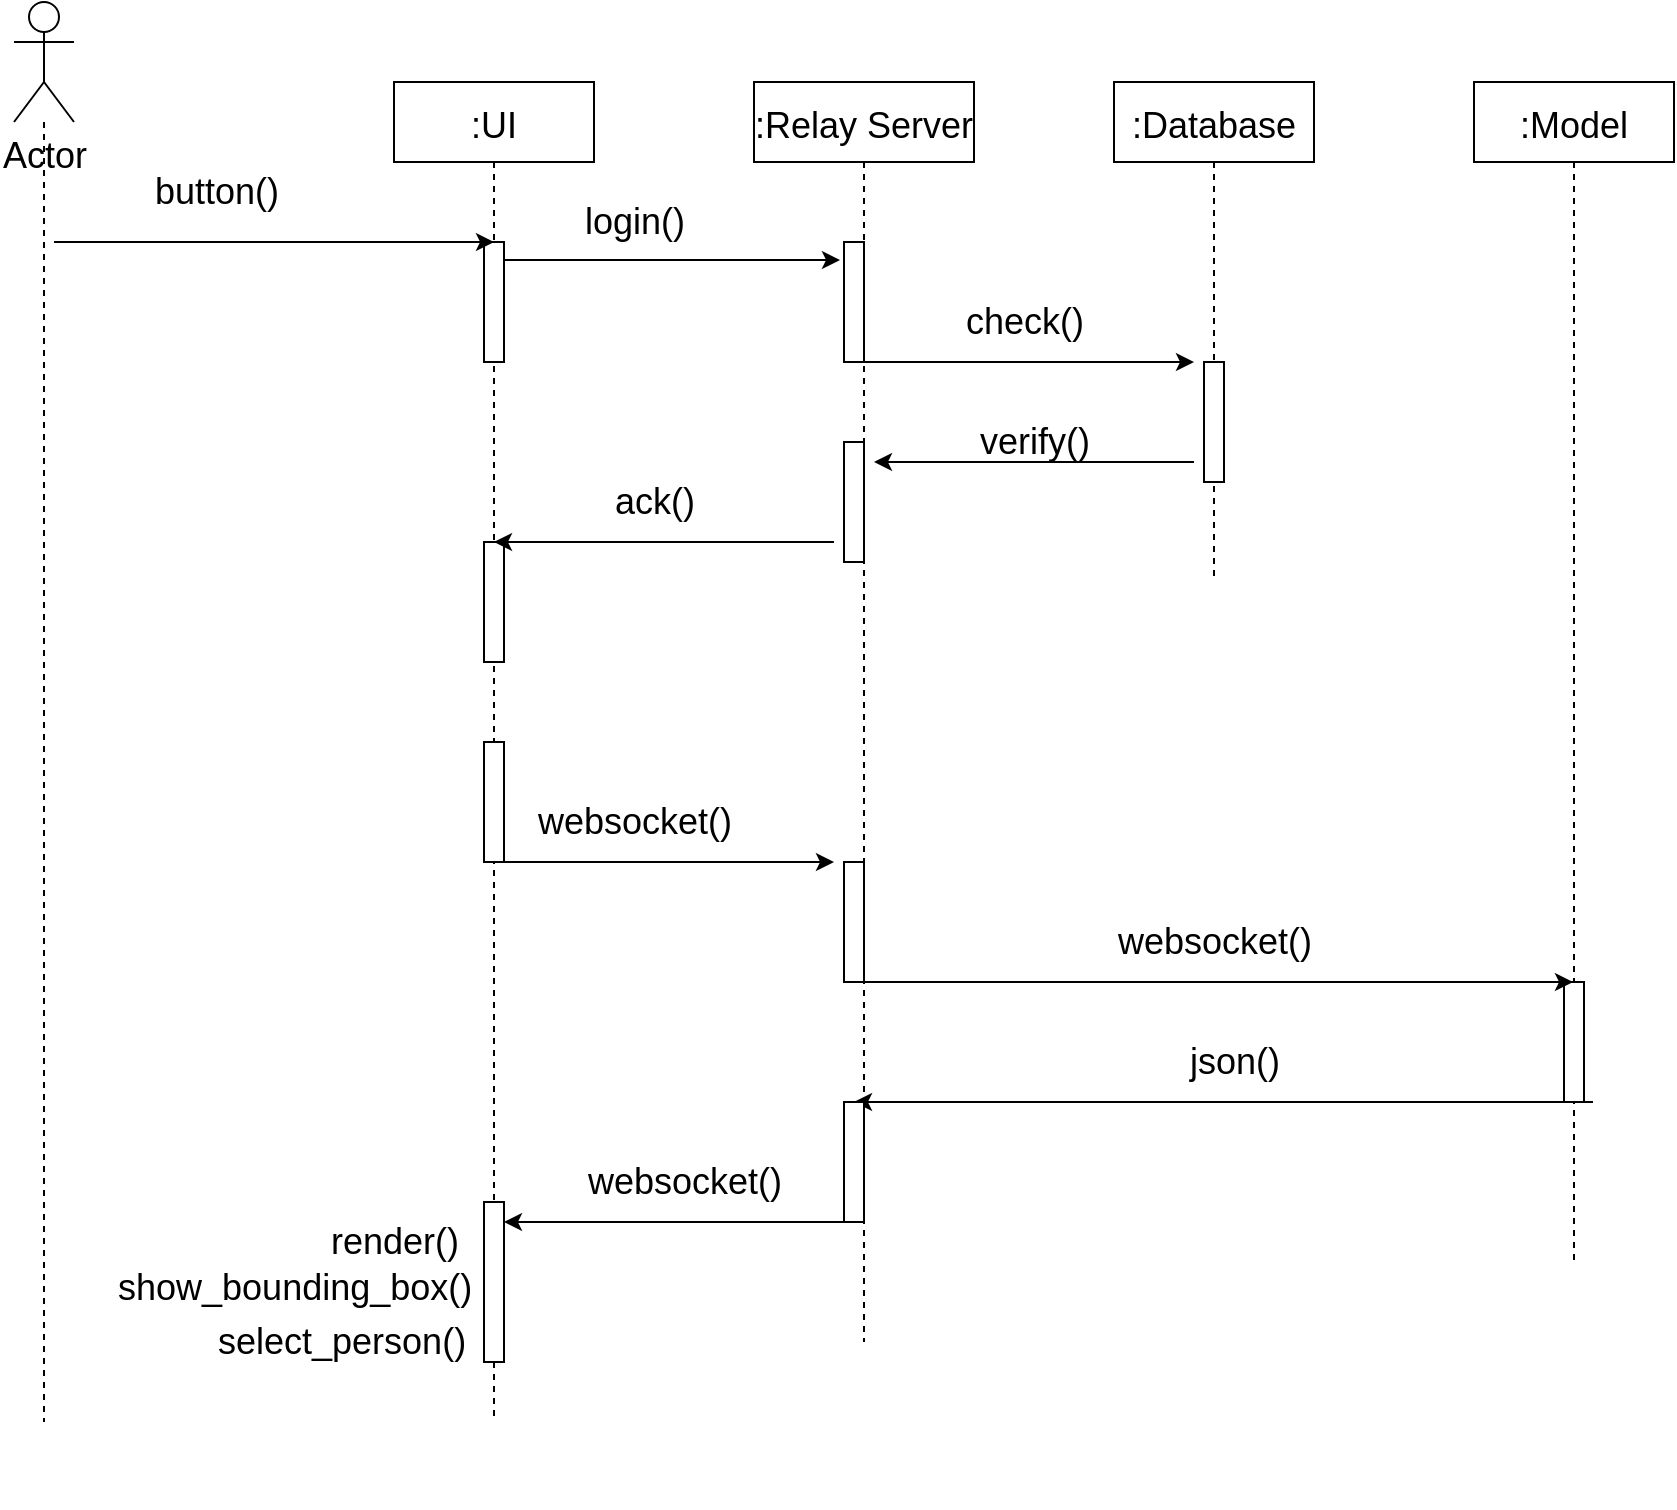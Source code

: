 <mxfile version="14.4.3" type="github">
  <diagram id="kgpKYQtTHZ0yAKxKKP6v" name="Page-1">
    <mxGraphModel dx="2223" dy="703" grid="1" gridSize="10" guides="1" tooltips="1" connect="1" arrows="1" fold="1" page="1" pageScale="1" pageWidth="850" pageHeight="1100" math="0" shadow="0">
      <root>
        <mxCell id="0" />
        <mxCell id="1" parent="0" />
        <mxCell id="3nuBFxr9cyL0pnOWT2aG-1" value=":UI" style="shape=umlLifeline;perimeter=lifelinePerimeter;container=1;collapsible=0;recursiveResize=0;rounded=0;shadow=0;strokeWidth=1;fontSize=18;" parent="1" vertex="1">
          <mxGeometry x="120" y="80" width="100" height="670" as="geometry" />
        </mxCell>
        <mxCell id="3nuBFxr9cyL0pnOWT2aG-2" value="" style="points=[];perimeter=orthogonalPerimeter;rounded=0;shadow=0;strokeWidth=1;fontSize=18;" parent="3nuBFxr9cyL0pnOWT2aG-1" vertex="1">
          <mxGeometry x="45" y="80" width="10" height="60" as="geometry" />
        </mxCell>
        <mxCell id="zqFPUgSqFnym1gCIf2Gk-16" value="" style="points=[];perimeter=orthogonalPerimeter;rounded=0;shadow=0;strokeWidth=1;fontSize=18;" parent="3nuBFxr9cyL0pnOWT2aG-1" vertex="1">
          <mxGeometry x="45" y="230" width="10" height="60" as="geometry" />
        </mxCell>
        <mxCell id="zqFPUgSqFnym1gCIf2Gk-17" value="" style="points=[];perimeter=orthogonalPerimeter;rounded=0;shadow=0;strokeWidth=1;fontSize=18;" parent="3nuBFxr9cyL0pnOWT2aG-1" vertex="1">
          <mxGeometry x="45" y="330" width="10" height="60" as="geometry" />
        </mxCell>
        <mxCell id="zqFPUgSqFnym1gCIf2Gk-26" value="" style="points=[];perimeter=orthogonalPerimeter;rounded=0;shadow=0;strokeWidth=1;fontSize=18;" parent="3nuBFxr9cyL0pnOWT2aG-1" vertex="1">
          <mxGeometry x="45" y="560" width="10" height="80" as="geometry" />
        </mxCell>
        <mxCell id="3nuBFxr9cyL0pnOWT2aG-5" value=":Relay Server" style="shape=umlLifeline;perimeter=lifelinePerimeter;container=1;collapsible=0;recursiveResize=0;rounded=0;shadow=0;strokeWidth=1;fontSize=18;" parent="1" vertex="1">
          <mxGeometry x="300" y="80" width="110" height="630" as="geometry" />
        </mxCell>
        <mxCell id="3nuBFxr9cyL0pnOWT2aG-6" value="" style="points=[];perimeter=orthogonalPerimeter;rounded=0;shadow=0;strokeWidth=1;fontSize=18;" parent="3nuBFxr9cyL0pnOWT2aG-5" vertex="1">
          <mxGeometry x="45" y="80" width="10" height="60" as="geometry" />
        </mxCell>
        <mxCell id="zqFPUgSqFnym1gCIf2Gk-14" value="" style="points=[];perimeter=orthogonalPerimeter;rounded=0;shadow=0;strokeWidth=1;fontSize=18;" parent="3nuBFxr9cyL0pnOWT2aG-5" vertex="1">
          <mxGeometry x="45" y="180" width="10" height="60" as="geometry" />
        </mxCell>
        <mxCell id="zqFPUgSqFnym1gCIf2Gk-19" value="" style="points=[];perimeter=orthogonalPerimeter;rounded=0;shadow=0;strokeWidth=1;fontSize=18;" parent="3nuBFxr9cyL0pnOWT2aG-5" vertex="1">
          <mxGeometry x="45" y="390" width="10" height="60" as="geometry" />
        </mxCell>
        <mxCell id="zqFPUgSqFnym1gCIf2Gk-1" value=":Database" style="shape=umlLifeline;perimeter=lifelinePerimeter;container=1;collapsible=0;recursiveResize=0;rounded=0;shadow=0;strokeWidth=1;fontSize=18;" parent="1" vertex="1">
          <mxGeometry x="480" y="80" width="100" height="250" as="geometry" />
        </mxCell>
        <mxCell id="zqFPUgSqFnym1gCIf2Gk-2" value="" style="points=[];perimeter=orthogonalPerimeter;rounded=0;shadow=0;strokeWidth=1;fontSize=18;" parent="zqFPUgSqFnym1gCIf2Gk-1" vertex="1">
          <mxGeometry x="45" y="140" width="10" height="60" as="geometry" />
        </mxCell>
        <mxCell id="zqFPUgSqFnym1gCIf2Gk-3" value=":Model" style="shape=umlLifeline;perimeter=lifelinePerimeter;container=1;collapsible=0;recursiveResize=0;rounded=0;shadow=0;strokeWidth=1;fontSize=18;" parent="1" vertex="1">
          <mxGeometry x="660" y="80" width="100" height="590" as="geometry" />
        </mxCell>
        <mxCell id="zqFPUgSqFnym1gCIf2Gk-22" value="" style="points=[];perimeter=orthogonalPerimeter;rounded=0;shadow=0;strokeWidth=1;fontSize=18;" parent="zqFPUgSqFnym1gCIf2Gk-3" vertex="1">
          <mxGeometry x="45" y="450" width="10" height="60" as="geometry" />
        </mxCell>
        <mxCell id="zqFPUgSqFnym1gCIf2Gk-65" value="" style="edgeStyle=orthogonalEdgeStyle;rounded=0;orthogonalLoop=1;jettySize=auto;html=1;startArrow=none;startFill=0;endArrow=none;endFill=0;strokeWidth=1;fontSize=18;dashed=1;entryX=0.5;entryY=0;entryDx=0;entryDy=0;" parent="1" source="zqFPUgSqFnym1gCIf2Gk-5" target="zqFPUgSqFnym1gCIf2Gk-66" edge="1">
          <mxGeometry relative="1" as="geometry">
            <mxPoint x="-55" y="140" as="sourcePoint" />
            <mxPoint x="-55" y="210" as="targetPoint" />
          </mxGeometry>
        </mxCell>
        <mxCell id="zqFPUgSqFnym1gCIf2Gk-5" value="Actor" style="shape=umlActor;verticalLabelPosition=bottom;verticalAlign=top;html=1;outlineConnect=0;strokeWidth=1;fontSize=18;" parent="1" vertex="1">
          <mxGeometry x="-70" y="40" width="30" height="60" as="geometry" />
        </mxCell>
        <mxCell id="zqFPUgSqFnym1gCIf2Gk-10" value="" style="edgeStyle=orthogonalEdgeStyle;rounded=0;orthogonalLoop=1;jettySize=auto;html=1;fontSize=18;strokeWidth=1;" parent="1" source="3nuBFxr9cyL0pnOWT2aG-2" edge="1">
          <mxGeometry relative="1" as="geometry">
            <mxPoint x="343" y="169" as="targetPoint" />
            <Array as="points">
              <mxPoint x="210" y="169" />
              <mxPoint x="210" y="169" />
            </Array>
          </mxGeometry>
        </mxCell>
        <mxCell id="zqFPUgSqFnym1gCIf2Gk-11" value="" style="edgeStyle=orthogonalEdgeStyle;rounded=0;orthogonalLoop=1;jettySize=auto;html=1;fontSize=18;strokeWidth=1;" parent="1" edge="1">
          <mxGeometry relative="1" as="geometry">
            <mxPoint x="350" y="220" as="sourcePoint" />
            <mxPoint x="520" y="220" as="targetPoint" />
            <Array as="points">
              <mxPoint x="376" y="220" />
              <mxPoint x="376" y="220" />
            </Array>
          </mxGeometry>
        </mxCell>
        <mxCell id="zqFPUgSqFnym1gCIf2Gk-13" value="" style="edgeStyle=orthogonalEdgeStyle;rounded=0;orthogonalLoop=1;jettySize=auto;html=1;fontSize=18;endArrow=none;endFill=0;startArrow=classic;startFill=1;strokeWidth=1;" parent="1" edge="1">
          <mxGeometry relative="1" as="geometry">
            <mxPoint x="360" y="270" as="sourcePoint" />
            <mxPoint x="520" y="270" as="targetPoint" />
            <Array as="points">
              <mxPoint x="376" y="270" />
              <mxPoint x="376" y="270" />
            </Array>
          </mxGeometry>
        </mxCell>
        <mxCell id="zqFPUgSqFnym1gCIf2Gk-15" value="" style="edgeStyle=orthogonalEdgeStyle;rounded=0;orthogonalLoop=1;jettySize=auto;html=1;fontSize=18;endArrow=none;endFill=0;startArrow=classic;startFill=1;strokeWidth=1;" parent="1" edge="1">
          <mxGeometry relative="1" as="geometry">
            <mxPoint x="170" y="310" as="sourcePoint" />
            <mxPoint x="340" y="310" as="targetPoint" />
            <Array as="points">
              <mxPoint x="196" y="310" />
              <mxPoint x="196" y="310" />
            </Array>
          </mxGeometry>
        </mxCell>
        <mxCell id="zqFPUgSqFnym1gCIf2Gk-18" value="" style="edgeStyle=orthogonalEdgeStyle;rounded=0;orthogonalLoop=1;jettySize=auto;html=1;fontSize=18;strokeWidth=1;" parent="1" edge="1">
          <mxGeometry relative="1" as="geometry">
            <mxPoint x="170" y="470" as="sourcePoint" />
            <mxPoint x="340" y="470" as="targetPoint" />
            <Array as="points">
              <mxPoint x="196" y="470" />
              <mxPoint x="196" y="470" />
            </Array>
          </mxGeometry>
        </mxCell>
        <mxCell id="zqFPUgSqFnym1gCIf2Gk-21" value="" style="edgeStyle=orthogonalEdgeStyle;rounded=0;orthogonalLoop=1;jettySize=auto;html=1;fontSize=18;strokeWidth=1;" parent="1" target="zqFPUgSqFnym1gCIf2Gk-3" edge="1">
          <mxGeometry relative="1" as="geometry">
            <mxPoint x="350" y="530" as="sourcePoint" />
            <mxPoint x="520" y="530" as="targetPoint" />
            <Array as="points">
              <mxPoint x="640" y="530" />
              <mxPoint x="640" y="530" />
            </Array>
          </mxGeometry>
        </mxCell>
        <mxCell id="zqFPUgSqFnym1gCIf2Gk-23" value="" style="edgeStyle=orthogonalEdgeStyle;rounded=0;orthogonalLoop=1;jettySize=auto;html=1;fontSize=18;strokeWidth=1;endArrow=none;endFill=0;startArrow=classic;startFill=1;" parent="1" edge="1">
          <mxGeometry relative="1" as="geometry">
            <mxPoint x="350" y="590" as="sourcePoint" />
            <mxPoint x="719.5" y="590" as="targetPoint" />
            <Array as="points">
              <mxPoint x="650" y="590" />
              <mxPoint x="650" y="590" />
            </Array>
          </mxGeometry>
        </mxCell>
        <mxCell id="zqFPUgSqFnym1gCIf2Gk-24" value="" style="points=[];perimeter=orthogonalPerimeter;rounded=0;shadow=0;strokeWidth=1;fontSize=18;" parent="1" vertex="1">
          <mxGeometry x="345" y="590" width="10" height="60" as="geometry" />
        </mxCell>
        <mxCell id="zqFPUgSqFnym1gCIf2Gk-27" value="" style="edgeStyle=orthogonalEdgeStyle;rounded=0;orthogonalLoop=1;jettySize=auto;html=1;fontSize=18;endArrow=none;endFill=0;startArrow=classic;startFill=1;strokeWidth=1;" parent="1" edge="1">
          <mxGeometry relative="1" as="geometry">
            <mxPoint x="175" y="650" as="sourcePoint" />
            <mxPoint x="345" y="650" as="targetPoint" />
            <Array as="points">
              <mxPoint x="201" y="650" />
              <mxPoint x="201" y="650" />
            </Array>
          </mxGeometry>
        </mxCell>
        <mxCell id="zqFPUgSqFnym1gCIf2Gk-29" value="" style="shape=image;html=1;verticalAlign=top;verticalLabelPosition=bottom;labelBackgroundColor=#ffffff;imageAspect=0;aspect=fixed;image=https://cdn1.iconfinder.com/data/icons/feather-2/24/x-circle-128.png;strokeWidth=1;fontSize=18;opacity=80;" parent="1" vertex="1">
          <mxGeometry x="148.5" y="750" width="43" height="43" as="geometry" />
        </mxCell>
        <mxCell id="zqFPUgSqFnym1gCIf2Gk-33" value="" style="shape=image;html=1;verticalAlign=top;verticalLabelPosition=bottom;labelBackgroundColor=#ffffff;imageAspect=0;aspect=fixed;image=https://cdn1.iconfinder.com/data/icons/feather-2/24/x-circle-128.png;strokeWidth=1;fontSize=18;opacity=80;" parent="1" vertex="1">
          <mxGeometry x="688.5" y="670" width="43" height="43" as="geometry" />
        </mxCell>
        <mxCell id="zqFPUgSqFnym1gCIf2Gk-34" value="" style="shape=image;html=1;verticalAlign=top;verticalLabelPosition=bottom;labelBackgroundColor=#ffffff;imageAspect=0;aspect=fixed;image=https://cdn1.iconfinder.com/data/icons/feather-2/24/x-circle-128.png;strokeWidth=1;fontSize=18;opacity=80;" parent="1" vertex="1">
          <mxGeometry x="508.5" y="330" width="43" height="43" as="geometry" />
        </mxCell>
        <mxCell id="zqFPUgSqFnym1gCIf2Gk-35" value="" style="shape=image;html=1;verticalAlign=top;verticalLabelPosition=bottom;labelBackgroundColor=#ffffff;imageAspect=0;aspect=fixed;image=https://cdn1.iconfinder.com/data/icons/feather-2/24/x-circle-128.png;strokeWidth=1;fontSize=18;opacity=80;" parent="1" vertex="1">
          <mxGeometry x="328.5" y="710" width="43" height="43" as="geometry" />
        </mxCell>
        <mxCell id="zqFPUgSqFnym1gCIf2Gk-36" value="&lt;font style=&quot;font-size: 18px;&quot;&gt;login()&lt;/font&gt;" style="text;html=1;align=center;verticalAlign=middle;resizable=0;points=[];autosize=1;fontSize=18;" parent="1" vertex="1">
          <mxGeometry x="210" y="135" width="60" height="30" as="geometry" />
        </mxCell>
        <mxCell id="zqFPUgSqFnym1gCIf2Gk-48" value="&lt;font style=&quot;font-size: 18px;&quot;&gt;json()&lt;/font&gt;" style="text;html=1;align=center;verticalAlign=middle;resizable=0;points=[];autosize=1;fontSize=18;" parent="1" vertex="1">
          <mxGeometry x="510" y="555" width="60" height="30" as="geometry" />
        </mxCell>
        <mxCell id="zqFPUgSqFnym1gCIf2Gk-49" value="&lt;font style=&quot;font-size: 18px;&quot;&gt;websocket()&lt;/font&gt;" style="text;html=1;align=center;verticalAlign=middle;resizable=0;points=[];autosize=1;fontSize=18;" parent="1" vertex="1">
          <mxGeometry x="185" y="435" width="110" height="30" as="geometry" />
        </mxCell>
        <mxCell id="zqFPUgSqFnym1gCIf2Gk-50" value="&lt;font style=&quot;font-size: 18px;&quot;&gt;ack()&lt;/font&gt;" style="text;html=1;align=center;verticalAlign=middle;resizable=0;points=[];autosize=1;fontSize=18;" parent="1" vertex="1">
          <mxGeometry x="220" y="275" width="60" height="30" as="geometry" />
        </mxCell>
        <mxCell id="zqFPUgSqFnym1gCIf2Gk-51" value="&lt;font style=&quot;font-size: 18px;&quot;&gt;verify()&lt;/font&gt;" style="text;html=1;align=center;verticalAlign=middle;resizable=0;points=[];autosize=1;fontSize=18;" parent="1" vertex="1">
          <mxGeometry x="405" y="245" width="70" height="30" as="geometry" />
        </mxCell>
        <mxCell id="zqFPUgSqFnym1gCIf2Gk-54" value="&lt;font style=&quot;font-size: 18px;&quot;&gt;select_person()&lt;/font&gt;" style="text;html=1;align=left;verticalAlign=middle;resizable=0;points=[];autosize=1;fontSize=18;" parent="1" vertex="1">
          <mxGeometry x="30" y="695" width="140" height="30" as="geometry" />
        </mxCell>
        <mxCell id="zqFPUgSqFnym1gCIf2Gk-55" value="&lt;font style=&quot;font-size: 18px;&quot;&gt;show_bounding_box()&lt;/font&gt;" style="text;html=1;align=left;verticalAlign=middle;resizable=0;points=[];autosize=1;fontSize=18;" parent="1" vertex="1">
          <mxGeometry x="-20" y="668" width="190" height="30" as="geometry" />
        </mxCell>
        <mxCell id="zqFPUgSqFnym1gCIf2Gk-56" value="&lt;font style=&quot;font-size: 18px;&quot;&gt;render()&lt;/font&gt;" style="text;html=1;align=center;verticalAlign=middle;resizable=0;points=[];autosize=1;fontSize=18;" parent="1" vertex="1">
          <mxGeometry x="80" y="645" width="80" height="30" as="geometry" />
        </mxCell>
        <mxCell id="zqFPUgSqFnym1gCIf2Gk-52" value="&lt;font style=&quot;font-size: 18px;&quot;&gt;check()&lt;/font&gt;" style="text;html=1;align=center;verticalAlign=middle;resizable=0;points=[];autosize=1;fontSize=18;" parent="1" vertex="1">
          <mxGeometry x="400" y="185" width="70" height="30" as="geometry" />
        </mxCell>
        <mxCell id="zqFPUgSqFnym1gCIf2Gk-57" value="&lt;font style=&quot;font-size: 18px;&quot;&gt;websocket()&lt;/font&gt;" style="text;html=1;align=center;verticalAlign=middle;resizable=0;points=[];autosize=1;fontSize=18;" parent="1" vertex="1">
          <mxGeometry x="475" y="495" width="110" height="30" as="geometry" />
        </mxCell>
        <mxCell id="zqFPUgSqFnym1gCIf2Gk-58" value="&lt;font style=&quot;font-size: 18px;&quot;&gt;websocket()&lt;/font&gt;" style="text;html=1;align=center;verticalAlign=middle;resizable=0;points=[];autosize=1;fontSize=18;" parent="1" vertex="1">
          <mxGeometry x="210" y="615" width="110" height="30" as="geometry" />
        </mxCell>
        <mxCell id="zqFPUgSqFnym1gCIf2Gk-59" value="" style="edgeStyle=orthogonalEdgeStyle;rounded=0;orthogonalLoop=1;jettySize=auto;html=1;fontSize=18;strokeWidth=1;" parent="1" edge="1">
          <mxGeometry relative="1" as="geometry">
            <mxPoint x="-50" y="160" as="sourcePoint" />
            <mxPoint x="170" y="160" as="targetPoint" />
            <Array as="points">
              <mxPoint x="97" y="160" />
              <mxPoint x="97" y="160" />
            </Array>
          </mxGeometry>
        </mxCell>
        <mxCell id="zqFPUgSqFnym1gCIf2Gk-60" value="button()" style="edgeLabel;html=1;align=center;verticalAlign=middle;resizable=0;points=[];fontSize=18;" parent="zqFPUgSqFnym1gCIf2Gk-59" vertex="1" connectable="0">
          <mxGeometry x="-0.297" y="-9" relative="1" as="geometry">
            <mxPoint x="3" y="-34" as="offset" />
          </mxGeometry>
        </mxCell>
        <mxCell id="zqFPUgSqFnym1gCIf2Gk-66" value="" style="shape=image;html=1;verticalAlign=top;verticalLabelPosition=bottom;labelBackgroundColor=#ffffff;imageAspect=0;aspect=fixed;image=https://cdn1.iconfinder.com/data/icons/feather-2/24/x-circle-128.png;strokeWidth=1;fontSize=18;opacity=80;" parent="1" vertex="1">
          <mxGeometry x="-76.5" y="750" width="43" height="43" as="geometry" />
        </mxCell>
      </root>
    </mxGraphModel>
  </diagram>
</mxfile>
